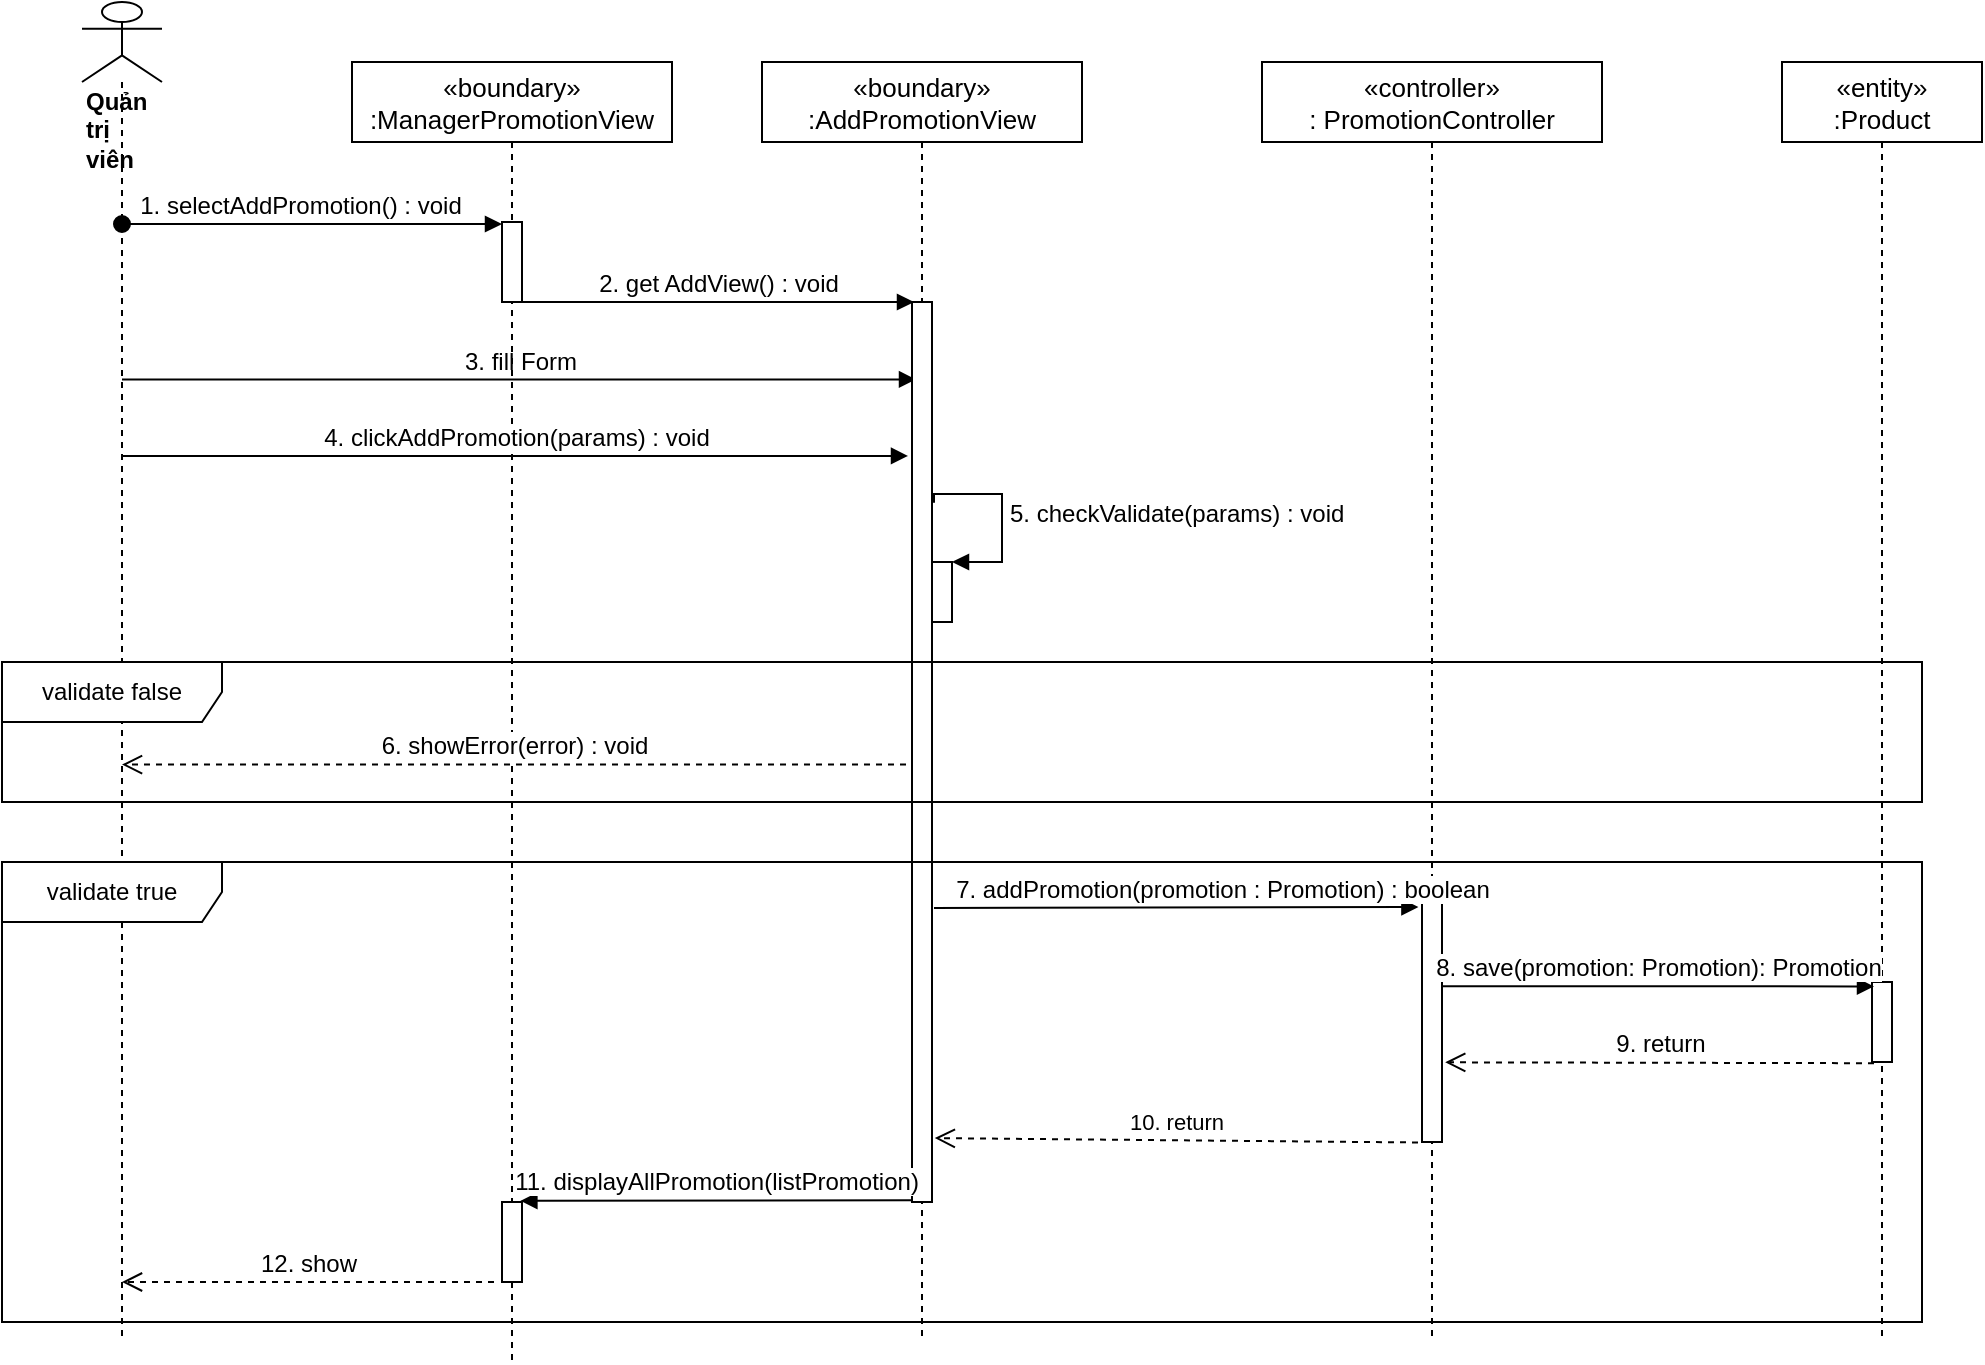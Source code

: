 <mxfile version="14.7.10" type="device"><diagram id="kgpKYQtTHZ0yAKxKKP6v" name="Page-1"><mxGraphModel dx="1038" dy="521" grid="1" gridSize="10" guides="1" tooltips="1" connect="1" arrows="1" fold="1" page="1" pageScale="1" pageWidth="850" pageHeight="1100" math="0" shadow="0"><root><mxCell id="0"/><mxCell id="1" parent="0"/><mxCell id="QBEdimFsIx6Kh-sq0Tqc-1" value="«boundary»&#10;:AddPromotionView" style="shape=umlLifeline;perimeter=lifelinePerimeter;container=1;collapsible=0;recursiveResize=0;rounded=0;shadow=0;strokeWidth=1;fontSize=13;" parent="1" vertex="1"><mxGeometry x="390" y="80" width="160" height="640" as="geometry"/></mxCell><mxCell id="QBEdimFsIx6Kh-sq0Tqc-3" value="«controller»&#10;: PromotionController" style="shape=umlLifeline;perimeter=lifelinePerimeter;container=1;collapsible=0;recursiveResize=0;rounded=0;shadow=0;strokeWidth=1;fontSize=13;" parent="1" vertex="1"><mxGeometry x="640" y="80" width="170" height="640" as="geometry"/></mxCell><mxCell id="QBEdimFsIx6Kh-sq0Tqc-23" value="" style="points=[];perimeter=orthogonalPerimeter;rounded=0;shadow=0;strokeWidth=1;" parent="QBEdimFsIx6Kh-sq0Tqc-3" vertex="1"><mxGeometry x="80" y="420" width="10" height="120" as="geometry"/></mxCell><mxCell id="QBEdimFsIx6Kh-sq0Tqc-4" value="&lt;div&gt;&lt;b&gt;Quản trị viên&lt;/b&gt;&lt;/div&gt;" style="shape=umlLifeline;participant=umlActor;perimeter=lifelinePerimeter;whiteSpace=wrap;html=1;container=1;collapsible=0;recursiveResize=0;verticalAlign=top;spacingTop=36;outlineConnect=0;align=left;size=40;" parent="1" vertex="1"><mxGeometry x="50" y="50" width="40" height="670" as="geometry"/></mxCell><mxCell id="QBEdimFsIx6Kh-sq0Tqc-5" value="1. selectAddPromotion() : void" style="verticalAlign=bottom;startArrow=oval;endArrow=block;startSize=8;shadow=0;strokeWidth=1;entryX=0;entryY=0.025;entryDx=0;entryDy=0;entryPerimeter=0;fontSize=12;" parent="1" source="QBEdimFsIx6Kh-sq0Tqc-4" target="xt67PmFPLZwkhdeNRgOA-3" edge="1"><mxGeometry x="-0.06" relative="1" as="geometry"><mxPoint x="100" y="170" as="sourcePoint"/><mxPoint as="offset"/><mxPoint x="180" y="170" as="targetPoint"/></mxGeometry></mxCell><mxCell id="QBEdimFsIx6Kh-sq0Tqc-12" value="«entity»&#10;:Product" style="shape=umlLifeline;perimeter=lifelinePerimeter;container=1;collapsible=0;recursiveResize=0;rounded=0;shadow=0;strokeWidth=1;fontSize=13;" parent="1" vertex="1"><mxGeometry x="900" y="80" width="100" height="640" as="geometry"/></mxCell><mxCell id="QBEdimFsIx6Kh-sq0Tqc-13" value="" style="points=[];perimeter=orthogonalPerimeter;rounded=0;shadow=0;strokeWidth=1;" parent="QBEdimFsIx6Kh-sq0Tqc-12" vertex="1"><mxGeometry x="45" y="460" width="10" height="40" as="geometry"/></mxCell><mxCell id="QBEdimFsIx6Kh-sq0Tqc-14" value="&lt;font style=&quot;font-size: 12px&quot;&gt;8. save(promotion: Promotion): Promotion&lt;/font&gt;" style="html=1;verticalAlign=bottom;endArrow=block;entryX=0.1;entryY=0.055;entryDx=0;entryDy=0;entryPerimeter=0;exitX=1;exitY=0.351;exitDx=0;exitDy=0;exitPerimeter=0;" parent="1" source="QBEdimFsIx6Kh-sq0Tqc-23" target="QBEdimFsIx6Kh-sq0Tqc-13" edge="1"><mxGeometry width="80" relative="1" as="geometry"><mxPoint x="710" y="422" as="sourcePoint"/><mxPoint x="1010" y="239" as="targetPoint"/></mxGeometry></mxCell><mxCell id="QBEdimFsIx6Kh-sq0Tqc-15" value="&lt;font style=&quot;font-size: 12px&quot;&gt;9. return&lt;/font&gt;" style="html=1;verticalAlign=bottom;endArrow=open;dashed=1;endSize=8;exitX=0.1;exitY=1.015;exitDx=0;exitDy=0;exitPerimeter=0;entryX=1.16;entryY=0.668;entryDx=0;entryDy=0;entryPerimeter=0;" parent="1" source="QBEdimFsIx6Kh-sq0Tqc-13" target="QBEdimFsIx6Kh-sq0Tqc-23" edge="1"><mxGeometry relative="1" as="geometry"><mxPoint x="790" y="300" as="sourcePoint"/><mxPoint x="740" y="563" as="targetPoint"/></mxGeometry></mxCell><mxCell id="QBEdimFsIx6Kh-sq0Tqc-19" value="&lt;font style=&quot;font-size: 12px&quot;&gt;3. fill Form&lt;/font&gt;" style="html=1;verticalAlign=bottom;endArrow=block;entryX=0.2;entryY=0.086;entryDx=0;entryDy=0;entryPerimeter=0;" parent="1" source="QBEdimFsIx6Kh-sq0Tqc-4" target="xt67PmFPLZwkhdeNRgOA-4" edge="1"><mxGeometry width="80" relative="1" as="geometry"><mxPoint x="380" y="270" as="sourcePoint"/><mxPoint x="332" y="270" as="targetPoint"/></mxGeometry></mxCell><mxCell id="QBEdimFsIx6Kh-sq0Tqc-24" value="&lt;font style=&quot;font-size: 12px&quot;&gt;7. addPromotion(promotion : Promotion) : boolean&lt;/font&gt;" style="html=1;verticalAlign=bottom;endArrow=block;entryX=-0.18;entryY=0.021;entryDx=0;entryDy=0;entryPerimeter=0;" parent="1" target="QBEdimFsIx6Kh-sq0Tqc-23" edge="1"><mxGeometry x="0.189" width="80" relative="1" as="geometry"><mxPoint x="476" y="503" as="sourcePoint"/><mxPoint x="700" y="370" as="targetPoint"/><mxPoint as="offset"/></mxGeometry></mxCell><mxCell id="xt67PmFPLZwkhdeNRgOA-1" value="«boundary»&#10;:ManagerPromotionView" style="shape=umlLifeline;perimeter=lifelinePerimeter;container=1;collapsible=0;recursiveResize=0;rounded=0;shadow=0;strokeWidth=1;fontSize=13;" parent="1" vertex="1"><mxGeometry x="185" y="80" width="160" height="650" as="geometry"/></mxCell><mxCell id="xt67PmFPLZwkhdeNRgOA-3" value="" style="html=1;points=[];perimeter=orthogonalPerimeter;" parent="1" vertex="1"><mxGeometry x="260" y="160" width="10" height="40" as="geometry"/></mxCell><mxCell id="xt67PmFPLZwkhdeNRgOA-4" value="" style="html=1;points=[];perimeter=orthogonalPerimeter;" parent="1" vertex="1"><mxGeometry x="465" y="200" width="10" height="450" as="geometry"/></mxCell><mxCell id="xt67PmFPLZwkhdeNRgOA-5" value="&lt;font style=&quot;font-size: 12px&quot;&gt;2. get AddView() : void&lt;/font&gt;" style="html=1;verticalAlign=bottom;endArrow=block;exitX=1;exitY=1;exitDx=0;exitDy=0;exitPerimeter=0;entryX=0.1;entryY=0;entryDx=0;entryDy=0;entryPerimeter=0;" parent="1" source="xt67PmFPLZwkhdeNRgOA-3" target="xt67PmFPLZwkhdeNRgOA-4" edge="1"><mxGeometry width="80" relative="1" as="geometry"><mxPoint x="520" y="230" as="sourcePoint"/><mxPoint x="450" y="203" as="targetPoint"/></mxGeometry></mxCell><mxCell id="xt67PmFPLZwkhdeNRgOA-6" value="" style="html=1;points=[];perimeter=orthogonalPerimeter;" parent="1" vertex="1"><mxGeometry x="475" y="330" width="10" height="30" as="geometry"/></mxCell><mxCell id="xt67PmFPLZwkhdeNRgOA-7" value="&lt;font style=&quot;font-size: 12px&quot;&gt;5. checkValidate(params) : void&amp;nbsp;&lt;/font&gt;" style="edgeStyle=orthogonalEdgeStyle;html=1;align=left;spacingLeft=2;endArrow=block;rounded=0;entryX=1;entryY=0;exitX=1.1;exitY=0.223;exitDx=0;exitDy=0;exitPerimeter=0;" parent="1" source="xt67PmFPLZwkhdeNRgOA-4" target="xt67PmFPLZwkhdeNRgOA-6" edge="1"><mxGeometry relative="1" as="geometry"><mxPoint x="475" y="250" as="sourcePoint"/><Array as="points"><mxPoint x="510" y="296"/><mxPoint x="510" y="330"/></Array></mxGeometry></mxCell><mxCell id="xt67PmFPLZwkhdeNRgOA-8" value="&lt;font style=&quot;font-size: 12px&quot;&gt;4. clickAddPromotion(params) : void&lt;/font&gt;" style="html=1;verticalAlign=bottom;endArrow=block;entryX=-0.2;entryY=0.171;entryDx=0;entryDy=0;entryPerimeter=0;" parent="1" source="QBEdimFsIx6Kh-sq0Tqc-4" target="xt67PmFPLZwkhdeNRgOA-4" edge="1"><mxGeometry width="80" relative="1" as="geometry"><mxPoint x="520" y="330" as="sourcePoint"/><mxPoint x="600" y="330" as="targetPoint"/></mxGeometry></mxCell><mxCell id="xt67PmFPLZwkhdeNRgOA-9" value="&lt;font style=&quot;font-size: 12px&quot;&gt;6. showError(error) : void&lt;/font&gt;" style="html=1;verticalAlign=bottom;endArrow=open;dashed=1;endSize=8;exitX=-0.3;exitY=0.514;exitDx=0;exitDy=0;exitPerimeter=0;" parent="1" source="xt67PmFPLZwkhdeNRgOA-4" target="QBEdimFsIx6Kh-sq0Tqc-4" edge="1"><mxGeometry relative="1" as="geometry"><mxPoint x="440" y="379" as="sourcePoint"/><mxPoint x="520" y="330" as="targetPoint"/></mxGeometry></mxCell><mxCell id="xt67PmFPLZwkhdeNRgOA-10" value="validate false" style="shape=umlFrame;whiteSpace=wrap;html=1;width=110;height=30;" parent="1" vertex="1"><mxGeometry x="10" y="380" width="960" height="70" as="geometry"/></mxCell><mxCell id="xt67PmFPLZwkhdeNRgOA-11" value="10. return" style="html=1;verticalAlign=bottom;endArrow=open;dashed=1;endSize=8;entryX=1.14;entryY=0.929;entryDx=0;entryDy=0;entryPerimeter=0;exitX=-0.2;exitY=1.002;exitDx=0;exitDy=0;exitPerimeter=0;" parent="1" source="QBEdimFsIx6Kh-sq0Tqc-23" target="xt67PmFPLZwkhdeNRgOA-4" edge="1"><mxGeometry relative="1" as="geometry"><mxPoint x="718" y="530" as="sourcePoint"/><mxPoint x="466" y="526" as="targetPoint"/></mxGeometry></mxCell><mxCell id="xt67PmFPLZwkhdeNRgOA-13" value="" style="html=1;points=[];perimeter=orthogonalPerimeter;" parent="1" vertex="1"><mxGeometry x="260" y="650" width="10" height="40" as="geometry"/></mxCell><mxCell id="xt67PmFPLZwkhdeNRgOA-14" value="validate true" style="shape=umlFrame;whiteSpace=wrap;html=1;width=110;height=30;" parent="1" vertex="1"><mxGeometry x="10" y="480" width="960" height="230" as="geometry"/></mxCell><mxCell id="xt67PmFPLZwkhdeNRgOA-15" value="&lt;font style=&quot;font-size: 12px&quot;&gt;12. show&lt;/font&gt;" style="html=1;verticalAlign=bottom;endArrow=open;dashed=1;endSize=8;exitX=-0.4;exitY=1;exitDx=0;exitDy=0;exitPerimeter=0;" parent="1" source="xt67PmFPLZwkhdeNRgOA-13" target="QBEdimFsIx6Kh-sq0Tqc-4" edge="1"><mxGeometry relative="1" as="geometry"><mxPoint x="600" y="450" as="sourcePoint"/><mxPoint x="520" y="450" as="targetPoint"/></mxGeometry></mxCell><mxCell id="JootVNdoqFavJwXYDWft-1" value="&lt;span style=&quot;font-family: &amp;#34;helvetica&amp;#34;&quot;&gt;&lt;font style=&quot;font-size: 12px&quot;&gt;11. displayAllPromotion(listPromotion)&lt;/font&gt;&lt;/span&gt;" style="html=1;verticalAlign=bottom;endArrow=block;entryX=0.92;entryY=-0.015;entryDx=0;entryDy=0;entryPerimeter=0;exitX=0.02;exitY=0.998;exitDx=0;exitDy=0;exitPerimeter=0;" parent="1" source="xt67PmFPLZwkhdeNRgOA-4" target="xt67PmFPLZwkhdeNRgOA-13" edge="1"><mxGeometry width="80" relative="1" as="geometry"><mxPoint x="456" y="559" as="sourcePoint"/><mxPoint x="350" y="440" as="targetPoint"/></mxGeometry></mxCell></root></mxGraphModel></diagram></mxfile>